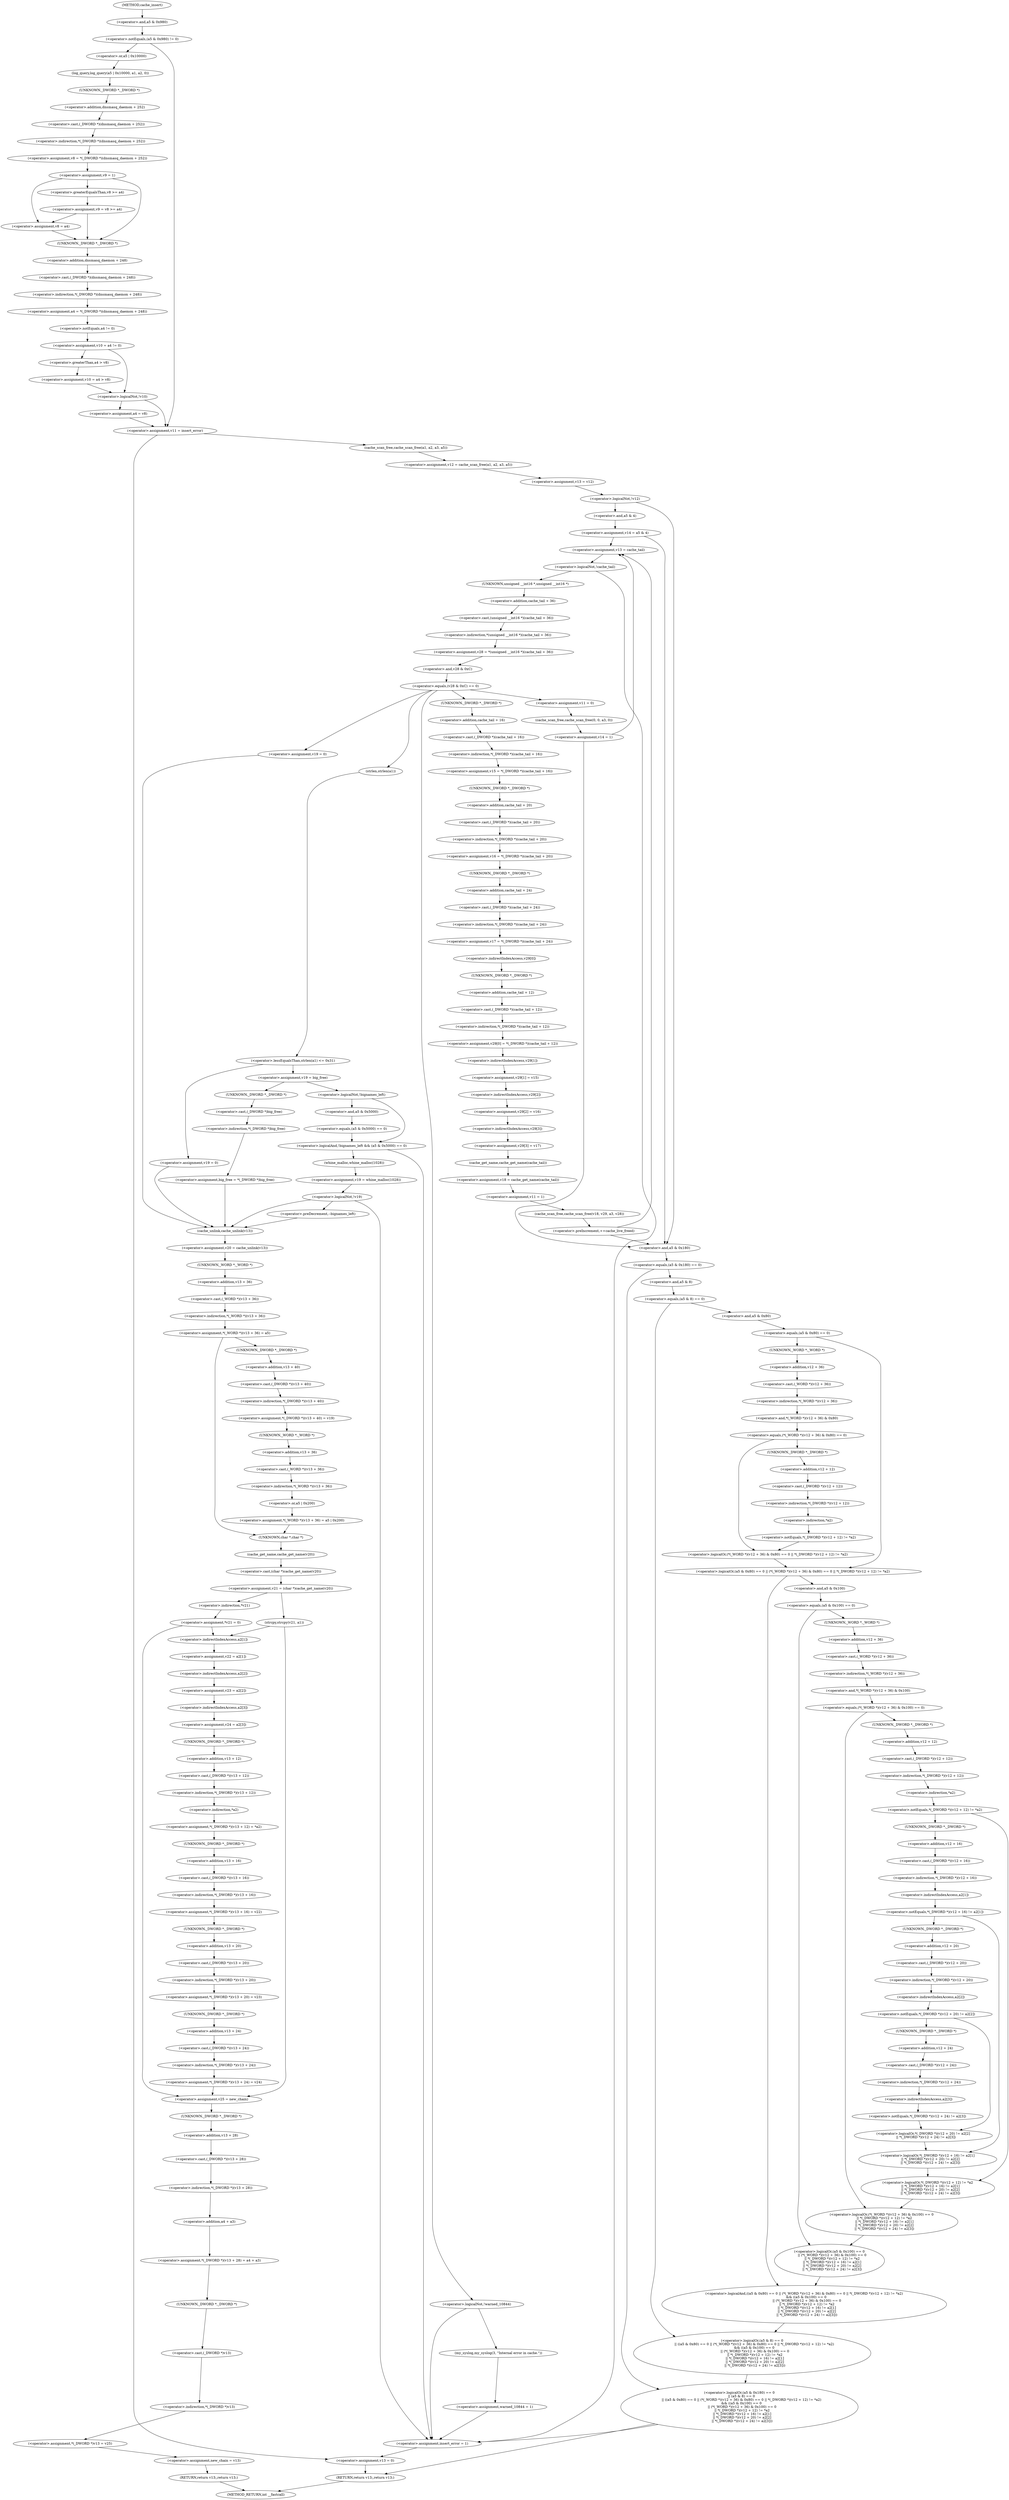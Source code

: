 digraph cache_insert {  
"1000149" [label = "(<operator>.notEquals,(a5 & 0x980) != 0)" ]
"1000150" [label = "(<operator>.and,a5 & 0x980)" ]
"1000155" [label = "(log_query,log_query(a5 | 0x10000, a1, a2, 0))" ]
"1000156" [label = "(<operator>.or,a5 | 0x10000)" ]
"1000162" [label = "(<operator>.assignment,v8 = *(_DWORD *)(dnsmasq_daemon + 252))" ]
"1000164" [label = "(<operator>.indirection,*(_DWORD *)(dnsmasq_daemon + 252))" ]
"1000165" [label = "(<operator>.cast,(_DWORD *)(dnsmasq_daemon + 252))" ]
"1000166" [label = "(UNKNOWN,_DWORD *,_DWORD *)" ]
"1000167" [label = "(<operator>.addition,dnsmasq_daemon + 252)" ]
"1000170" [label = "(<operator>.assignment,v9 = 1)" ]
"1000175" [label = "(<operator>.assignment,v9 = v8 >= a4)" ]
"1000177" [label = "(<operator>.greaterEqualsThan,v8 >= a4)" ]
"1000182" [label = "(<operator>.assignment,v8 = a4)" ]
"1000185" [label = "(<operator>.assignment,a4 = *(_DWORD *)(dnsmasq_daemon + 248))" ]
"1000187" [label = "(<operator>.indirection,*(_DWORD *)(dnsmasq_daemon + 248))" ]
"1000188" [label = "(<operator>.cast,(_DWORD *)(dnsmasq_daemon + 248))" ]
"1000189" [label = "(UNKNOWN,_DWORD *,_DWORD *)" ]
"1000190" [label = "(<operator>.addition,dnsmasq_daemon + 248)" ]
"1000193" [label = "(<operator>.assignment,v10 = a4 != 0)" ]
"1000195" [label = "(<operator>.notEquals,a4 != 0)" ]
"1000200" [label = "(<operator>.assignment,v10 = a4 > v8)" ]
"1000202" [label = "(<operator>.greaterThan,a4 > v8)" ]
"1000206" [label = "(<operator>.logicalNot,!v10)" ]
"1000208" [label = "(<operator>.assignment,a4 = v8)" ]
"1000211" [label = "(<operator>.assignment,v11 = insert_error)" ]
"1000217" [label = "(<operator>.assignment,v12 = cache_scan_free(a1, a2, a3, a5))" ]
"1000219" [label = "(cache_scan_free,cache_scan_free(a1, a2, a3, a5))" ]
"1000224" [label = "(<operator>.assignment,v13 = v12)" ]
"1000228" [label = "(<operator>.logicalNot,!v12)" ]
"1000231" [label = "(<operator>.assignment,v14 = a5 & 4)" ]
"1000233" [label = "(<operator>.and,a5 & 4)" ]
"1000239" [label = "(<operator>.assignment,v13 = cache_tail)" ]
"1000243" [label = "(<operator>.logicalNot,!cache_tail)" ]
"1000246" [label = "(<operator>.assignment,v28 = *(unsigned __int16 *)(cache_tail + 36))" ]
"1000248" [label = "(<operator>.indirection,*(unsigned __int16 *)(cache_tail + 36))" ]
"1000249" [label = "(<operator>.cast,(unsigned __int16 *)(cache_tail + 36))" ]
"1000250" [label = "(UNKNOWN,unsigned __int16 *,unsigned __int16 *)" ]
"1000251" [label = "(<operator>.addition,cache_tail + 36)" ]
"1000255" [label = "(<operator>.equals,(v28 & 0xC) == 0)" ]
"1000256" [label = "(<operator>.and,v28 & 0xC)" ]
"1000265" [label = "(<operator>.lessEqualsThan,strlen(a1) <= 0x31)" ]
"1000266" [label = "(strlen,strlen(a1))" ]
"1000270" [label = "(<operator>.assignment,v19 = 0)" ]
"1000275" [label = "(<operator>.assignment,v19 = big_free)" ]
"1000281" [label = "(<operator>.assignment,big_free = *(_DWORD *)big_free)" ]
"1000283" [label = "(<operator>.indirection,*(_DWORD *)big_free)" ]
"1000284" [label = "(<operator>.cast,(_DWORD *)big_free)" ]
"1000285" [label = "(UNKNOWN,_DWORD *,_DWORD *)" ]
"1000290" [label = "(<operator>.logicalAnd,!bignames_left && (a5 & 0x5000) == 0)" ]
"1000291" [label = "(<operator>.logicalNot,!bignames_left)" ]
"1000293" [label = "(<operator>.equals,(a5 & 0x5000) == 0)" ]
"1000294" [label = "(<operator>.and,a5 & 0x5000)" ]
"1000299" [label = "(<operator>.assignment,v19 = whine_malloc(1028))" ]
"1000301" [label = "(whine_malloc,whine_malloc(1028))" ]
"1000304" [label = "(<operator>.logicalNot,!v19)" ]
"1000309" [label = "(<operator>.preDecrement,--bignames_left)" ]
"1000313" [label = "(<operator>.assignment,v19 = 0)" ]
"1000316" [label = "(<operator>.assignment,v20 = cache_unlink(v13))" ]
"1000318" [label = "(cache_unlink,cache_unlink(v13))" ]
"1000320" [label = "(<operator>.assignment,*(_WORD *)(v13 + 36) = a5)" ]
"1000321" [label = "(<operator>.indirection,*(_WORD *)(v13 + 36))" ]
"1000322" [label = "(<operator>.cast,(_WORD *)(v13 + 36))" ]
"1000323" [label = "(UNKNOWN,_WORD *,_WORD *)" ]
"1000324" [label = "(<operator>.addition,v13 + 36)" ]
"1000331" [label = "(<operator>.assignment,*(_DWORD *)(v13 + 40) = v19)" ]
"1000332" [label = "(<operator>.indirection,*(_DWORD *)(v13 + 40))" ]
"1000333" [label = "(<operator>.cast,(_DWORD *)(v13 + 40))" ]
"1000334" [label = "(UNKNOWN,_DWORD *,_DWORD *)" ]
"1000335" [label = "(<operator>.addition,v13 + 40)" ]
"1000339" [label = "(<operator>.assignment,*(_WORD *)(v13 + 36) = a5 | 0x200)" ]
"1000340" [label = "(<operator>.indirection,*(_WORD *)(v13 + 36))" ]
"1000341" [label = "(<operator>.cast,(_WORD *)(v13 + 36))" ]
"1000342" [label = "(UNKNOWN,_WORD *,_WORD *)" ]
"1000343" [label = "(<operator>.addition,v13 + 36)" ]
"1000346" [label = "(<operator>.or,a5 | 0x200)" ]
"1000349" [label = "(<operator>.assignment,v21 = (char *)cache_get_name(v20))" ]
"1000351" [label = "(<operator>.cast,(char *)cache_get_name(v20))" ]
"1000352" [label = "(UNKNOWN,char *,char *)" ]
"1000353" [label = "(cache_get_name,cache_get_name(v20))" ]
"1000357" [label = "(strcpy,strcpy(v21, a1))" ]
"1000361" [label = "(<operator>.assignment,*v21 = 0)" ]
"1000362" [label = "(<operator>.indirection,*v21)" ]
"1000368" [label = "(<operator>.assignment,v22 = a2[1])" ]
"1000370" [label = "(<operator>.indirectIndexAccess,a2[1])" ]
"1000373" [label = "(<operator>.assignment,v23 = a2[2])" ]
"1000375" [label = "(<operator>.indirectIndexAccess,a2[2])" ]
"1000378" [label = "(<operator>.assignment,v24 = a2[3])" ]
"1000380" [label = "(<operator>.indirectIndexAccess,a2[3])" ]
"1000383" [label = "(<operator>.assignment,*(_DWORD *)(v13 + 12) = *a2)" ]
"1000384" [label = "(<operator>.indirection,*(_DWORD *)(v13 + 12))" ]
"1000385" [label = "(<operator>.cast,(_DWORD *)(v13 + 12))" ]
"1000386" [label = "(UNKNOWN,_DWORD *,_DWORD *)" ]
"1000387" [label = "(<operator>.addition,v13 + 12)" ]
"1000390" [label = "(<operator>.indirection,*a2)" ]
"1000392" [label = "(<operator>.assignment,*(_DWORD *)(v13 + 16) = v22)" ]
"1000393" [label = "(<operator>.indirection,*(_DWORD *)(v13 + 16))" ]
"1000394" [label = "(<operator>.cast,(_DWORD *)(v13 + 16))" ]
"1000395" [label = "(UNKNOWN,_DWORD *,_DWORD *)" ]
"1000396" [label = "(<operator>.addition,v13 + 16)" ]
"1000400" [label = "(<operator>.assignment,*(_DWORD *)(v13 + 20) = v23)" ]
"1000401" [label = "(<operator>.indirection,*(_DWORD *)(v13 + 20))" ]
"1000402" [label = "(<operator>.cast,(_DWORD *)(v13 + 20))" ]
"1000403" [label = "(UNKNOWN,_DWORD *,_DWORD *)" ]
"1000404" [label = "(<operator>.addition,v13 + 20)" ]
"1000408" [label = "(<operator>.assignment,*(_DWORD *)(v13 + 24) = v24)" ]
"1000409" [label = "(<operator>.indirection,*(_DWORD *)(v13 + 24))" ]
"1000410" [label = "(<operator>.cast,(_DWORD *)(v13 + 24))" ]
"1000411" [label = "(UNKNOWN,_DWORD *,_DWORD *)" ]
"1000412" [label = "(<operator>.addition,v13 + 24)" ]
"1000416" [label = "(<operator>.assignment,v25 = new_chain)" ]
"1000419" [label = "(<operator>.assignment,*(_DWORD *)(v13 + 28) = a4 + a3)" ]
"1000420" [label = "(<operator>.indirection,*(_DWORD *)(v13 + 28))" ]
"1000421" [label = "(<operator>.cast,(_DWORD *)(v13 + 28))" ]
"1000422" [label = "(UNKNOWN,_DWORD *,_DWORD *)" ]
"1000423" [label = "(<operator>.addition,v13 + 28)" ]
"1000426" [label = "(<operator>.addition,a4 + a3)" ]
"1000429" [label = "(<operator>.assignment,*(_DWORD *)v13 = v25)" ]
"1000430" [label = "(<operator>.indirection,*(_DWORD *)v13)" ]
"1000431" [label = "(<operator>.cast,(_DWORD *)v13)" ]
"1000432" [label = "(UNKNOWN,_DWORD *,_DWORD *)" ]
"1000435" [label = "(<operator>.assignment,new_chain = v13)" ]
"1000438" [label = "(RETURN,return v13;,return v13;)" ]
"1000444" [label = "(<operator>.logicalNot,!warned_10844)" ]
"1000447" [label = "(my_syslog,my_syslog(3, \"Internal error in cache.\"))" ]
"1000450" [label = "(<operator>.assignment,warned_10844 = 1)" ]
"1000457" [label = "(<operator>.assignment,v15 = *(_DWORD *)(cache_tail + 16))" ]
"1000459" [label = "(<operator>.indirection,*(_DWORD *)(cache_tail + 16))" ]
"1000460" [label = "(<operator>.cast,(_DWORD *)(cache_tail + 16))" ]
"1000461" [label = "(UNKNOWN,_DWORD *,_DWORD *)" ]
"1000462" [label = "(<operator>.addition,cache_tail + 16)" ]
"1000465" [label = "(<operator>.assignment,v16 = *(_DWORD *)(cache_tail + 20))" ]
"1000467" [label = "(<operator>.indirection,*(_DWORD *)(cache_tail + 20))" ]
"1000468" [label = "(<operator>.cast,(_DWORD *)(cache_tail + 20))" ]
"1000469" [label = "(UNKNOWN,_DWORD *,_DWORD *)" ]
"1000470" [label = "(<operator>.addition,cache_tail + 20)" ]
"1000473" [label = "(<operator>.assignment,v17 = *(_DWORD *)(cache_tail + 24))" ]
"1000475" [label = "(<operator>.indirection,*(_DWORD *)(cache_tail + 24))" ]
"1000476" [label = "(<operator>.cast,(_DWORD *)(cache_tail + 24))" ]
"1000477" [label = "(UNKNOWN,_DWORD *,_DWORD *)" ]
"1000478" [label = "(<operator>.addition,cache_tail + 24)" ]
"1000481" [label = "(<operator>.assignment,v29[0] = *(_DWORD *)(cache_tail + 12))" ]
"1000482" [label = "(<operator>.indirectIndexAccess,v29[0])" ]
"1000485" [label = "(<operator>.indirection,*(_DWORD *)(cache_tail + 12))" ]
"1000486" [label = "(<operator>.cast,(_DWORD *)(cache_tail + 12))" ]
"1000487" [label = "(UNKNOWN,_DWORD *,_DWORD *)" ]
"1000488" [label = "(<operator>.addition,cache_tail + 12)" ]
"1000491" [label = "(<operator>.assignment,v29[1] = v15)" ]
"1000492" [label = "(<operator>.indirectIndexAccess,v29[1])" ]
"1000496" [label = "(<operator>.assignment,v29[2] = v16)" ]
"1000497" [label = "(<operator>.indirectIndexAccess,v29[2])" ]
"1000501" [label = "(<operator>.assignment,v29[3] = v17)" ]
"1000502" [label = "(<operator>.indirectIndexAccess,v29[3])" ]
"1000506" [label = "(<operator>.assignment,v18 = cache_get_name(cache_tail))" ]
"1000508" [label = "(cache_get_name,cache_get_name(cache_tail))" ]
"1000510" [label = "(<operator>.assignment,v11 = 1)" ]
"1000513" [label = "(cache_scan_free,cache_scan_free(v18, v29, a3, v28))" ]
"1000518" [label = "(<operator>.preIncrement,++cache_live_freed)" ]
"1000522" [label = "(<operator>.assignment,v11 = 0)" ]
"1000525" [label = "(cache_scan_free,cache_scan_free(0, 0, a3, 0))" ]
"1000530" [label = "(<operator>.assignment,v14 = 1)" ]
"1000534" [label = "(<operator>.logicalOr,(a5 & 0x180) == 0\n    || (a5 & 8) == 0\n    || ((a5 & 0x80) == 0 || (*(_WORD *)(v12 + 36) & 0x80) == 0 || *(_DWORD *)(v12 + 12) != *a2)\n    && ((a5 & 0x100) == 0\n     || (*(_WORD *)(v12 + 36) & 0x100) == 0\n     || *(_DWORD *)(v12 + 12) != *a2\n     || *(_DWORD *)(v12 + 16) != a2[1]\n     || *(_DWORD *)(v12 + 20) != a2[2]\n     || *(_DWORD *)(v12 + 24) != a2[3]))" ]
"1000535" [label = "(<operator>.equals,(a5 & 0x180) == 0)" ]
"1000536" [label = "(<operator>.and,a5 & 0x180)" ]
"1000540" [label = "(<operator>.logicalOr,(a5 & 8) == 0\n    || ((a5 & 0x80) == 0 || (*(_WORD *)(v12 + 36) & 0x80) == 0 || *(_DWORD *)(v12 + 12) != *a2)\n    && ((a5 & 0x100) == 0\n     || (*(_WORD *)(v12 + 36) & 0x100) == 0\n     || *(_DWORD *)(v12 + 12) != *a2\n     || *(_DWORD *)(v12 + 16) != a2[1]\n     || *(_DWORD *)(v12 + 20) != a2[2]\n     || *(_DWORD *)(v12 + 24) != a2[3]))" ]
"1000541" [label = "(<operator>.equals,(a5 & 8) == 0)" ]
"1000542" [label = "(<operator>.and,a5 & 8)" ]
"1000546" [label = "(<operator>.logicalAnd,((a5 & 0x80) == 0 || (*(_WORD *)(v12 + 36) & 0x80) == 0 || *(_DWORD *)(v12 + 12) != *a2)\n    && ((a5 & 0x100) == 0\n     || (*(_WORD *)(v12 + 36) & 0x100) == 0\n     || *(_DWORD *)(v12 + 12) != *a2\n     || *(_DWORD *)(v12 + 16) != a2[1]\n     || *(_DWORD *)(v12 + 20) != a2[2]\n     || *(_DWORD *)(v12 + 24) != a2[3]))" ]
"1000547" [label = "(<operator>.logicalOr,(a5 & 0x80) == 0 || (*(_WORD *)(v12 + 36) & 0x80) == 0 || *(_DWORD *)(v12 + 12) != *a2)" ]
"1000548" [label = "(<operator>.equals,(a5 & 0x80) == 0)" ]
"1000549" [label = "(<operator>.and,a5 & 0x80)" ]
"1000553" [label = "(<operator>.logicalOr,(*(_WORD *)(v12 + 36) & 0x80) == 0 || *(_DWORD *)(v12 + 12) != *a2)" ]
"1000554" [label = "(<operator>.equals,(*(_WORD *)(v12 + 36) & 0x80) == 0)" ]
"1000555" [label = "(<operator>.and,*(_WORD *)(v12 + 36) & 0x80)" ]
"1000556" [label = "(<operator>.indirection,*(_WORD *)(v12 + 36))" ]
"1000557" [label = "(<operator>.cast,(_WORD *)(v12 + 36))" ]
"1000558" [label = "(UNKNOWN,_WORD *,_WORD *)" ]
"1000559" [label = "(<operator>.addition,v12 + 36)" ]
"1000564" [label = "(<operator>.notEquals,*(_DWORD *)(v12 + 12) != *a2)" ]
"1000565" [label = "(<operator>.indirection,*(_DWORD *)(v12 + 12))" ]
"1000566" [label = "(<operator>.cast,(_DWORD *)(v12 + 12))" ]
"1000567" [label = "(UNKNOWN,_DWORD *,_DWORD *)" ]
"1000568" [label = "(<operator>.addition,v12 + 12)" ]
"1000571" [label = "(<operator>.indirection,*a2)" ]
"1000573" [label = "(<operator>.logicalOr,(a5 & 0x100) == 0\n     || (*(_WORD *)(v12 + 36) & 0x100) == 0\n     || *(_DWORD *)(v12 + 12) != *a2\n     || *(_DWORD *)(v12 + 16) != a2[1]\n     || *(_DWORD *)(v12 + 20) != a2[2]\n     || *(_DWORD *)(v12 + 24) != a2[3])" ]
"1000574" [label = "(<operator>.equals,(a5 & 0x100) == 0)" ]
"1000575" [label = "(<operator>.and,a5 & 0x100)" ]
"1000579" [label = "(<operator>.logicalOr,(*(_WORD *)(v12 + 36) & 0x100) == 0\n     || *(_DWORD *)(v12 + 12) != *a2\n     || *(_DWORD *)(v12 + 16) != a2[1]\n     || *(_DWORD *)(v12 + 20) != a2[2]\n     || *(_DWORD *)(v12 + 24) != a2[3])" ]
"1000580" [label = "(<operator>.equals,(*(_WORD *)(v12 + 36) & 0x100) == 0)" ]
"1000581" [label = "(<operator>.and,*(_WORD *)(v12 + 36) & 0x100)" ]
"1000582" [label = "(<operator>.indirection,*(_WORD *)(v12 + 36))" ]
"1000583" [label = "(<operator>.cast,(_WORD *)(v12 + 36))" ]
"1000584" [label = "(UNKNOWN,_WORD *,_WORD *)" ]
"1000585" [label = "(<operator>.addition,v12 + 36)" ]
"1000590" [label = "(<operator>.logicalOr,*(_DWORD *)(v12 + 12) != *a2\n     || *(_DWORD *)(v12 + 16) != a2[1]\n     || *(_DWORD *)(v12 + 20) != a2[2]\n     || *(_DWORD *)(v12 + 24) != a2[3])" ]
"1000591" [label = "(<operator>.notEquals,*(_DWORD *)(v12 + 12) != *a2)" ]
"1000592" [label = "(<operator>.indirection,*(_DWORD *)(v12 + 12))" ]
"1000593" [label = "(<operator>.cast,(_DWORD *)(v12 + 12))" ]
"1000594" [label = "(UNKNOWN,_DWORD *,_DWORD *)" ]
"1000595" [label = "(<operator>.addition,v12 + 12)" ]
"1000598" [label = "(<operator>.indirection,*a2)" ]
"1000600" [label = "(<operator>.logicalOr,*(_DWORD *)(v12 + 16) != a2[1]\n     || *(_DWORD *)(v12 + 20) != a2[2]\n     || *(_DWORD *)(v12 + 24) != a2[3])" ]
"1000601" [label = "(<operator>.notEquals,*(_DWORD *)(v12 + 16) != a2[1])" ]
"1000602" [label = "(<operator>.indirection,*(_DWORD *)(v12 + 16))" ]
"1000603" [label = "(<operator>.cast,(_DWORD *)(v12 + 16))" ]
"1000604" [label = "(UNKNOWN,_DWORD *,_DWORD *)" ]
"1000605" [label = "(<operator>.addition,v12 + 16)" ]
"1000608" [label = "(<operator>.indirectIndexAccess,a2[1])" ]
"1000611" [label = "(<operator>.logicalOr,*(_DWORD *)(v12 + 20) != a2[2]\n     || *(_DWORD *)(v12 + 24) != a2[3])" ]
"1000612" [label = "(<operator>.notEquals,*(_DWORD *)(v12 + 20) != a2[2])" ]
"1000613" [label = "(<operator>.indirection,*(_DWORD *)(v12 + 20))" ]
"1000614" [label = "(<operator>.cast,(_DWORD *)(v12 + 20))" ]
"1000615" [label = "(UNKNOWN,_DWORD *,_DWORD *)" ]
"1000616" [label = "(<operator>.addition,v12 + 20)" ]
"1000619" [label = "(<operator>.indirectIndexAccess,a2[2])" ]
"1000622" [label = "(<operator>.notEquals,*(_DWORD *)(v12 + 24) != a2[3])" ]
"1000623" [label = "(<operator>.indirection,*(_DWORD *)(v12 + 24))" ]
"1000624" [label = "(<operator>.cast,(_DWORD *)(v12 + 24))" ]
"1000625" [label = "(UNKNOWN,_DWORD *,_DWORD *)" ]
"1000626" [label = "(<operator>.addition,v12 + 24)" ]
"1000629" [label = "(<operator>.indirectIndexAccess,a2[3])" ]
"1000634" [label = "(<operator>.assignment,insert_error = 1)" ]
"1000638" [label = "(<operator>.assignment,v13 = 0)" ]
"1000641" [label = "(RETURN,return v13;,return v13;)" ]
"1000121" [label = "(METHOD,cache_insert)" ]
"1000643" [label = "(METHOD_RETURN,int __fastcall)" ]
  "1000149" -> "1000156" 
  "1000149" -> "1000211" 
  "1000150" -> "1000149" 
  "1000155" -> "1000166" 
  "1000156" -> "1000155" 
  "1000162" -> "1000170" 
  "1000164" -> "1000162" 
  "1000165" -> "1000164" 
  "1000166" -> "1000167" 
  "1000167" -> "1000165" 
  "1000170" -> "1000177" 
  "1000170" -> "1000182" 
  "1000170" -> "1000189" 
  "1000175" -> "1000182" 
  "1000175" -> "1000189" 
  "1000177" -> "1000175" 
  "1000182" -> "1000189" 
  "1000185" -> "1000195" 
  "1000187" -> "1000185" 
  "1000188" -> "1000187" 
  "1000189" -> "1000190" 
  "1000190" -> "1000188" 
  "1000193" -> "1000202" 
  "1000193" -> "1000206" 
  "1000195" -> "1000193" 
  "1000200" -> "1000206" 
  "1000202" -> "1000200" 
  "1000206" -> "1000208" 
  "1000206" -> "1000211" 
  "1000208" -> "1000211" 
  "1000211" -> "1000638" 
  "1000211" -> "1000219" 
  "1000217" -> "1000224" 
  "1000219" -> "1000217" 
  "1000224" -> "1000228" 
  "1000228" -> "1000233" 
  "1000228" -> "1000536" 
  "1000231" -> "1000239" 
  "1000231" -> "1000536" 
  "1000233" -> "1000231" 
  "1000239" -> "1000243" 
  "1000243" -> "1000634" 
  "1000243" -> "1000250" 
  "1000246" -> "1000256" 
  "1000248" -> "1000246" 
  "1000249" -> "1000248" 
  "1000250" -> "1000251" 
  "1000251" -> "1000249" 
  "1000255" -> "1000266" 
  "1000255" -> "1000313" 
  "1000255" -> "1000444" 
  "1000255" -> "1000461" 
  "1000255" -> "1000522" 
  "1000256" -> "1000255" 
  "1000265" -> "1000270" 
  "1000265" -> "1000275" 
  "1000266" -> "1000265" 
  "1000270" -> "1000318" 
  "1000275" -> "1000285" 
  "1000275" -> "1000291" 
  "1000281" -> "1000318" 
  "1000283" -> "1000281" 
  "1000284" -> "1000283" 
  "1000285" -> "1000284" 
  "1000290" -> "1000634" 
  "1000290" -> "1000301" 
  "1000291" -> "1000290" 
  "1000291" -> "1000294" 
  "1000293" -> "1000290" 
  "1000294" -> "1000293" 
  "1000299" -> "1000304" 
  "1000301" -> "1000299" 
  "1000304" -> "1000634" 
  "1000304" -> "1000309" 
  "1000304" -> "1000318" 
  "1000309" -> "1000318" 
  "1000313" -> "1000318" 
  "1000316" -> "1000323" 
  "1000318" -> "1000316" 
  "1000320" -> "1000334" 
  "1000320" -> "1000352" 
  "1000321" -> "1000320" 
  "1000322" -> "1000321" 
  "1000323" -> "1000324" 
  "1000324" -> "1000322" 
  "1000331" -> "1000342" 
  "1000332" -> "1000331" 
  "1000333" -> "1000332" 
  "1000334" -> "1000335" 
  "1000335" -> "1000333" 
  "1000339" -> "1000352" 
  "1000340" -> "1000346" 
  "1000341" -> "1000340" 
  "1000342" -> "1000343" 
  "1000343" -> "1000341" 
  "1000346" -> "1000339" 
  "1000349" -> "1000357" 
  "1000349" -> "1000362" 
  "1000351" -> "1000349" 
  "1000352" -> "1000353" 
  "1000353" -> "1000351" 
  "1000357" -> "1000370" 
  "1000357" -> "1000416" 
  "1000361" -> "1000370" 
  "1000361" -> "1000416" 
  "1000362" -> "1000361" 
  "1000368" -> "1000375" 
  "1000370" -> "1000368" 
  "1000373" -> "1000380" 
  "1000375" -> "1000373" 
  "1000378" -> "1000386" 
  "1000380" -> "1000378" 
  "1000383" -> "1000395" 
  "1000384" -> "1000390" 
  "1000385" -> "1000384" 
  "1000386" -> "1000387" 
  "1000387" -> "1000385" 
  "1000390" -> "1000383" 
  "1000392" -> "1000403" 
  "1000393" -> "1000392" 
  "1000394" -> "1000393" 
  "1000395" -> "1000396" 
  "1000396" -> "1000394" 
  "1000400" -> "1000411" 
  "1000401" -> "1000400" 
  "1000402" -> "1000401" 
  "1000403" -> "1000404" 
  "1000404" -> "1000402" 
  "1000408" -> "1000416" 
  "1000409" -> "1000408" 
  "1000410" -> "1000409" 
  "1000411" -> "1000412" 
  "1000412" -> "1000410" 
  "1000416" -> "1000422" 
  "1000419" -> "1000432" 
  "1000420" -> "1000426" 
  "1000421" -> "1000420" 
  "1000422" -> "1000423" 
  "1000423" -> "1000421" 
  "1000426" -> "1000419" 
  "1000429" -> "1000435" 
  "1000430" -> "1000429" 
  "1000431" -> "1000430" 
  "1000432" -> "1000431" 
  "1000435" -> "1000438" 
  "1000438" -> "1000643" 
  "1000444" -> "1000447" 
  "1000444" -> "1000634" 
  "1000447" -> "1000450" 
  "1000450" -> "1000634" 
  "1000457" -> "1000469" 
  "1000459" -> "1000457" 
  "1000460" -> "1000459" 
  "1000461" -> "1000462" 
  "1000462" -> "1000460" 
  "1000465" -> "1000477" 
  "1000467" -> "1000465" 
  "1000468" -> "1000467" 
  "1000469" -> "1000470" 
  "1000470" -> "1000468" 
  "1000473" -> "1000482" 
  "1000475" -> "1000473" 
  "1000476" -> "1000475" 
  "1000477" -> "1000478" 
  "1000478" -> "1000476" 
  "1000481" -> "1000492" 
  "1000482" -> "1000487" 
  "1000485" -> "1000481" 
  "1000486" -> "1000485" 
  "1000487" -> "1000488" 
  "1000488" -> "1000486" 
  "1000491" -> "1000497" 
  "1000492" -> "1000491" 
  "1000496" -> "1000502" 
  "1000497" -> "1000496" 
  "1000501" -> "1000508" 
  "1000502" -> "1000501" 
  "1000506" -> "1000510" 
  "1000508" -> "1000506" 
  "1000510" -> "1000513" 
  "1000513" -> "1000518" 
  "1000518" -> "1000239" 
  "1000518" -> "1000536" 
  "1000522" -> "1000525" 
  "1000525" -> "1000530" 
  "1000530" -> "1000239" 
  "1000530" -> "1000536" 
  "1000534" -> "1000634" 
  "1000534" -> "1000641" 
  "1000535" -> "1000534" 
  "1000535" -> "1000542" 
  "1000536" -> "1000535" 
  "1000540" -> "1000534" 
  "1000541" -> "1000540" 
  "1000541" -> "1000549" 
  "1000542" -> "1000541" 
  "1000546" -> "1000540" 
  "1000547" -> "1000546" 
  "1000547" -> "1000575" 
  "1000548" -> "1000558" 
  "1000548" -> "1000547" 
  "1000549" -> "1000548" 
  "1000553" -> "1000547" 
  "1000554" -> "1000567" 
  "1000554" -> "1000553" 
  "1000555" -> "1000554" 
  "1000556" -> "1000555" 
  "1000557" -> "1000556" 
  "1000558" -> "1000559" 
  "1000559" -> "1000557" 
  "1000564" -> "1000553" 
  "1000565" -> "1000571" 
  "1000566" -> "1000565" 
  "1000567" -> "1000568" 
  "1000568" -> "1000566" 
  "1000571" -> "1000564" 
  "1000573" -> "1000546" 
  "1000574" -> "1000584" 
  "1000574" -> "1000573" 
  "1000575" -> "1000574" 
  "1000579" -> "1000573" 
  "1000580" -> "1000594" 
  "1000580" -> "1000579" 
  "1000581" -> "1000580" 
  "1000582" -> "1000581" 
  "1000583" -> "1000582" 
  "1000584" -> "1000585" 
  "1000585" -> "1000583" 
  "1000590" -> "1000579" 
  "1000591" -> "1000604" 
  "1000591" -> "1000590" 
  "1000592" -> "1000598" 
  "1000593" -> "1000592" 
  "1000594" -> "1000595" 
  "1000595" -> "1000593" 
  "1000598" -> "1000591" 
  "1000600" -> "1000590" 
  "1000601" -> "1000615" 
  "1000601" -> "1000600" 
  "1000602" -> "1000608" 
  "1000603" -> "1000602" 
  "1000604" -> "1000605" 
  "1000605" -> "1000603" 
  "1000608" -> "1000601" 
  "1000611" -> "1000600" 
  "1000612" -> "1000625" 
  "1000612" -> "1000611" 
  "1000613" -> "1000619" 
  "1000614" -> "1000613" 
  "1000615" -> "1000616" 
  "1000616" -> "1000614" 
  "1000619" -> "1000612" 
  "1000622" -> "1000611" 
  "1000623" -> "1000629" 
  "1000624" -> "1000623" 
  "1000625" -> "1000626" 
  "1000626" -> "1000624" 
  "1000629" -> "1000622" 
  "1000634" -> "1000638" 
  "1000638" -> "1000641" 
  "1000641" -> "1000643" 
  "1000121" -> "1000150" 
}
